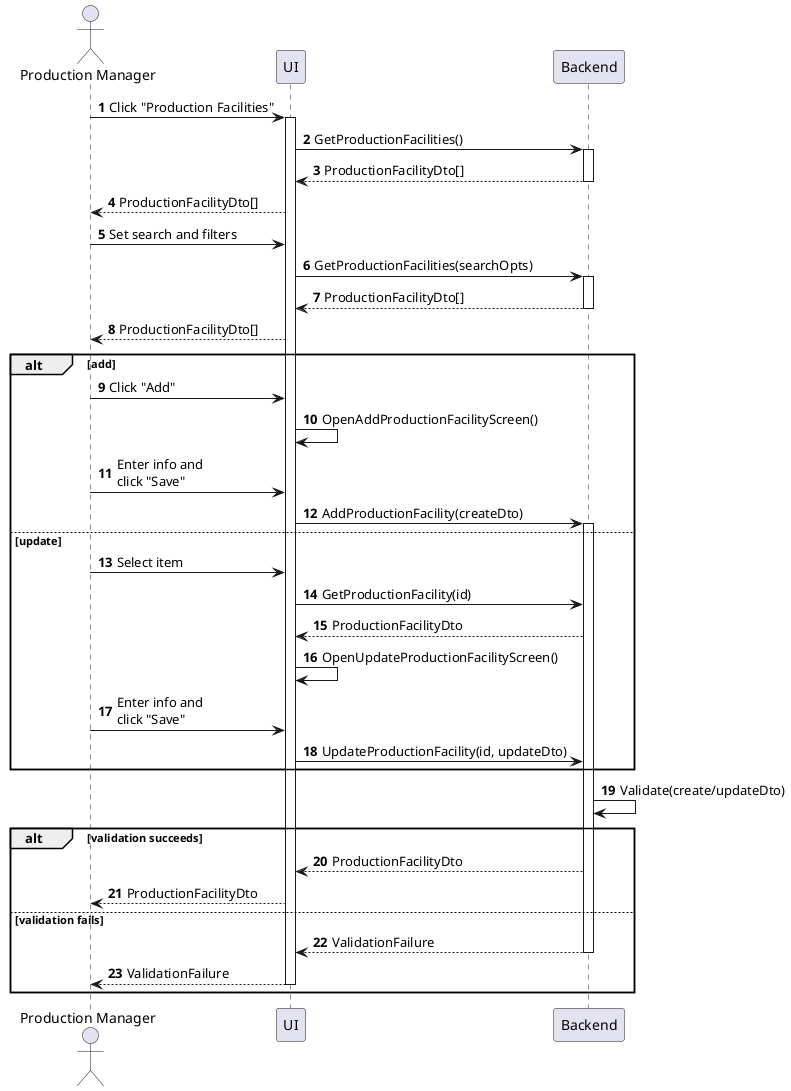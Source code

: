 @startuml production-facility-manage
autonumber

actor "Production Manager" as a
participant UI as f
participant Backend as b

a -> f : Click "Production Facilities"
activate f
f -> b : GetProductionFacilities()
activate b
return ProductionFacilityDto[]
f --> a : ProductionFacilityDto[]
a -> f : Set search and filters
f -> b : GetProductionFacilities(searchOpts)
activate b
return ProductionFacilityDto[]
f --> a : ProductionFacilityDto[]

alt add
    a -> f : Click "Add"
    f -> f : OpenAddProductionFacilityScreen()
    a -> f : Enter info and\nclick "Save"
    f -> b : AddProductionFacility(createDto)
    activate b
else update
    a -> f : Select item
    f -> b : GetProductionFacility(id)
    b --> f : ProductionFacilityDto
    f -> f : OpenUpdateProductionFacilityScreen()
    a -> f : Enter info and\nclick "Save"
    f -> b : UpdateProductionFacility(id, updateDto)
end

b -> b : Validate(create/updateDto)

alt validation succeeds
    b --> f : ProductionFacilityDto
    f --> a : ProductionFacilityDto
else validation fails
    return ValidationFailure
    return ValidationFailure
end
@enduml